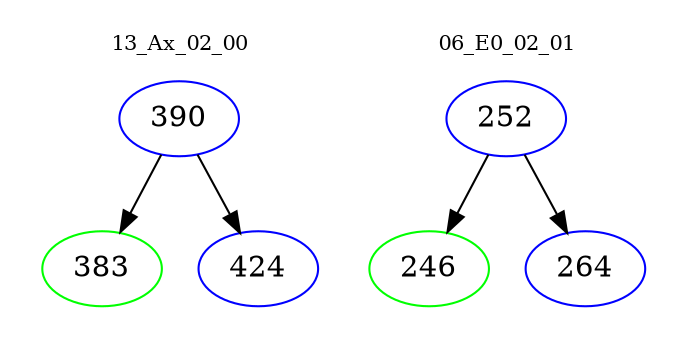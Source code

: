 digraph{
subgraph cluster_0 {
color = white
label = "13_Ax_02_00";
fontsize=10;
T0_390 [label="390", color="blue"]
T0_390 -> T0_383 [color="black"]
T0_383 [label="383", color="green"]
T0_390 -> T0_424 [color="black"]
T0_424 [label="424", color="blue"]
}
subgraph cluster_1 {
color = white
label = "06_E0_02_01";
fontsize=10;
T1_252 [label="252", color="blue"]
T1_252 -> T1_246 [color="black"]
T1_246 [label="246", color="green"]
T1_252 -> T1_264 [color="black"]
T1_264 [label="264", color="blue"]
}
}
